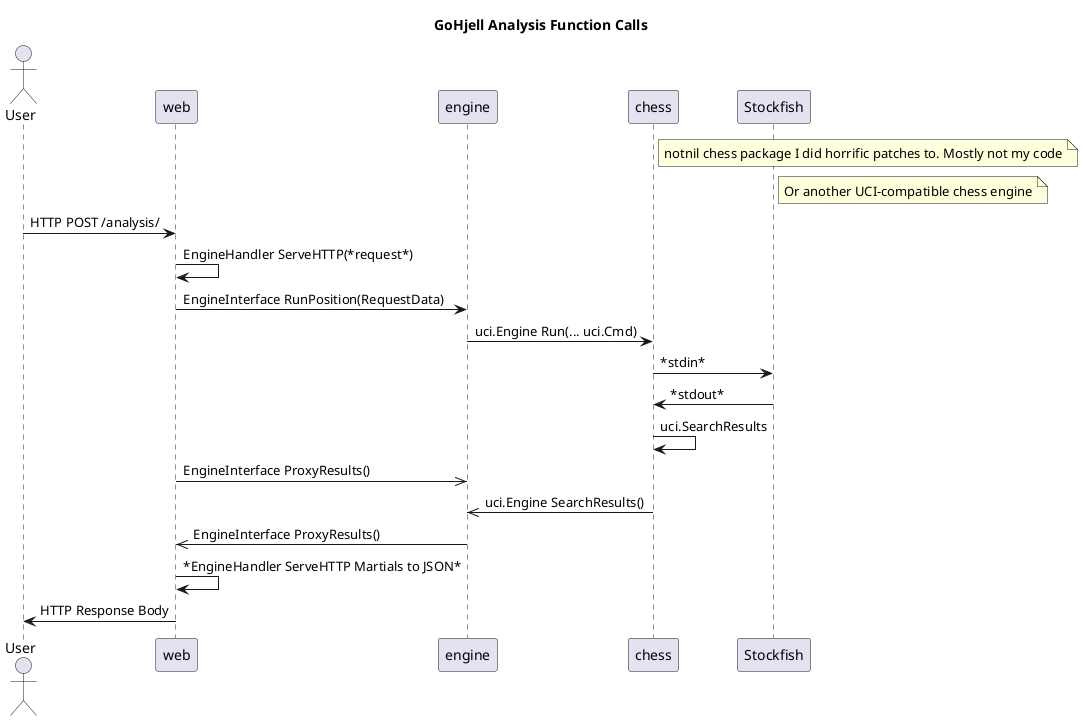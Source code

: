 @startuml
title GoHjell Analysis Function Calls

actor User
participant web
participant engine
participant chess
participant Stockfish

note right of chess: notnil chess package I did horrific patches to. Mostly not my code
note right of Stockfish: Or another UCI-compatible chess engine

User->web: HTTP POST /analysis/
web->web: EngineHandler ServeHTTP(*request*)
web->engine: EngineInterface RunPosition(RequestData)
engine->chess: uci.Engine Run(... uci.Cmd)
chess->Stockfish: *stdin*
Stockfish->chess: *stdout*
chess->chess: uci.SearchResults
web->>engine: EngineInterface ProxyResults()
engine<<-chess: uci.Engine SearchResults()
engine->>web: EngineInterface ProxyResults()
web->web: *EngineHandler ServeHTTP Martials to JSON*
web->User: HTTP Response Body

@enduml